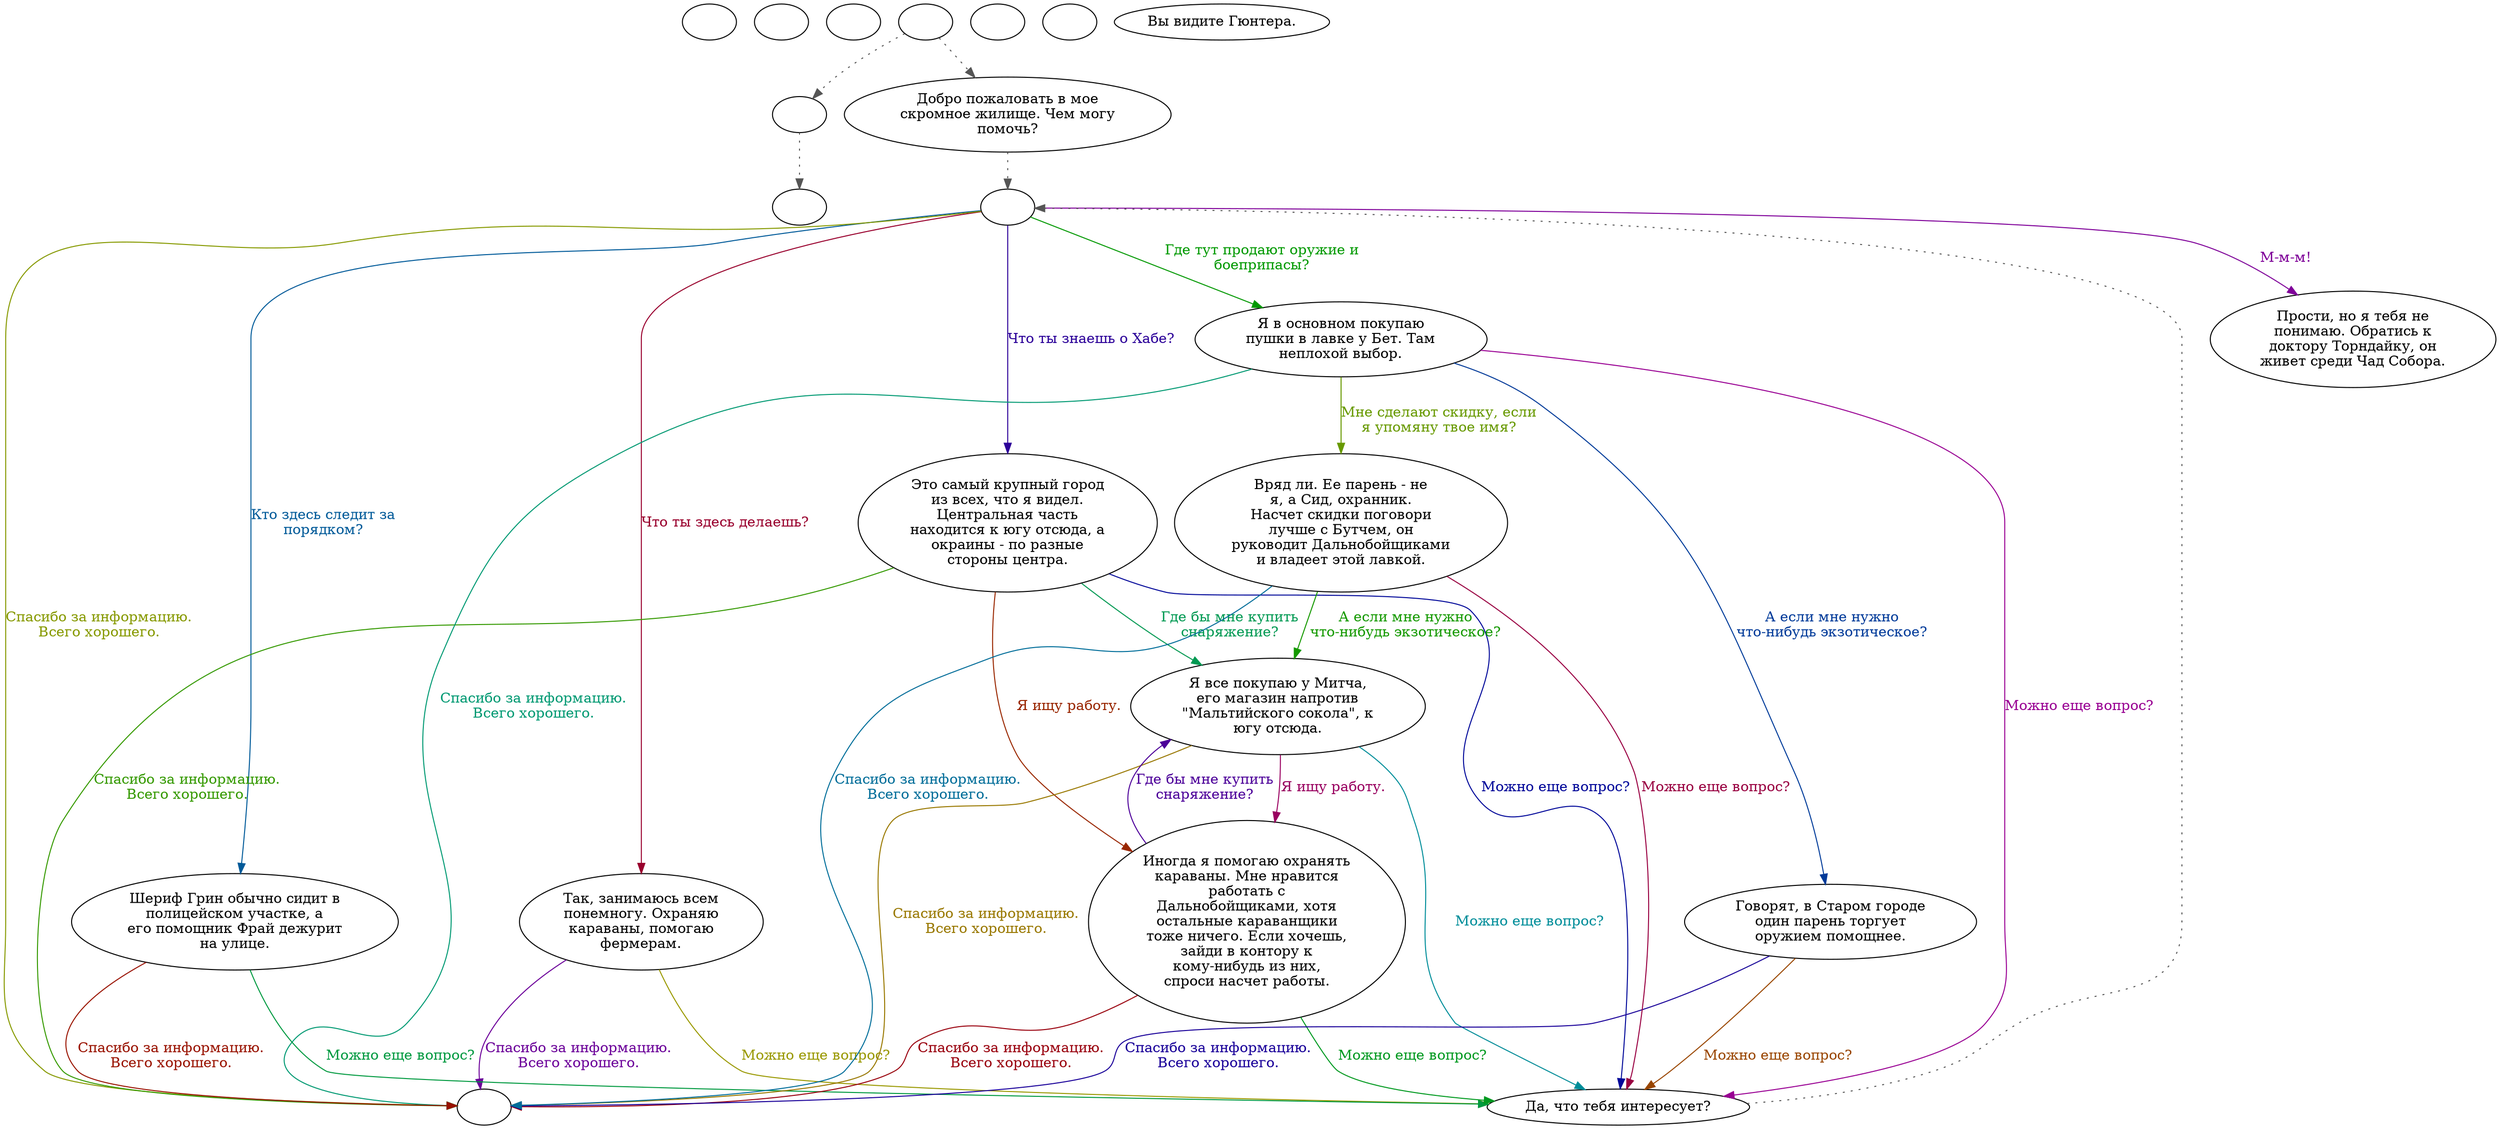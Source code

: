 digraph gunther {
  "start" [style=filled       fillcolor="#FFFFFF"       color="#000000"]
  "start" [label=""]
  "critter_p_proc" [style=filled       fillcolor="#FFFFFF"       color="#000000"]
  "critter_p_proc" [label=""]
  "pickup_p_proc" [style=filled       fillcolor="#FFFFFF"       color="#000000"]
  "pickup_p_proc" [label=""]
  "talk_p_proc" [style=filled       fillcolor="#FFFFFF"       color="#000000"]
  "talk_p_proc" -> "get_reaction" [style=dotted color="#555555"]
  "talk_p_proc" -> "Gunther00" [style=dotted color="#555555"]
  "talk_p_proc" [label=""]
  "destroy_p_proc" [style=filled       fillcolor="#FFFFFF"       color="#000000"]
  "destroy_p_proc" [label=""]
  "damage_p_proc" [style=filled       fillcolor="#FFFFFF"       color="#000000"]
  "damage_p_proc" [label=""]
  "look_at_p_proc" [style=filled       fillcolor="#FFFFFF"       color="#000000"]
  "look_at_p_proc" [label="Вы видите Гюнтера."]
  "Gunther00" [style=filled       fillcolor="#FFFFFF"       color="#000000"]
  "Gunther00" -> "Gunther01" [style=dotted color="#555555"]
  "Gunther00" [label="Добро пожаловать в мое\nскромное жилище. Чем могу\nпомочь?"]
  "Gunther01" [style=filled       fillcolor="#FFFFFF"       color="#000000"]
  "Gunther01" [label=""]
  "Gunther01" -> "Gunther03" [label="Что ты знаешь о Хабе?" color="#2C0099" fontcolor="#2C0099"]
  "Gunther01" -> "Gunther06" [label="Где тут продают оружие и\nбоеприпасы?" color="#009900" fontcolor="#009900"]
  "Gunther01" -> "Gunther09" [label="Что ты здесь делаешь?" color="#99002D" fontcolor="#99002D"]
  "Gunther01" -> "Gunther10" [label="Кто здесь следит за\nпорядком?" color="#005A99" fontcolor="#005A99"]
  "Gunther01" -> "GuntherEnd" [label="Спасибо за информацию.\nВсего хорошего." color="#869900" fontcolor="#869900"]
  "Gunther01" -> "Gunther11" [label="М-м-м!" color="#7F0099" fontcolor="#7F0099"]
  "Gunther02" [style=filled       fillcolor="#FFFFFF"       color="#000000"]
  "Gunther02" -> "Gunther01" [style=dotted color="#555555"]
  "Gunther02" [label="Да, что тебя интересует?"]
  "Gunther03" [style=filled       fillcolor="#FFFFFF"       color="#000000"]
  "Gunther03" [label="Это самый крупный город\nиз всех, что я видел.\nЦентральная часть\nнаходится к югу отсюда, а\nокраины - по разные\nстороны центра."]
  "Gunther03" -> "Gunther04" [label="Где бы мне купить\nснаряжение?" color="#009952" fontcolor="#009952"]
  "Gunther03" -> "Gunther05" [label="Я ищу работу." color="#992600" fontcolor="#992600"]
  "Gunther03" -> "Gunther02" [label="Можно еще вопрос?" color="#000799" fontcolor="#000799"]
  "Gunther03" -> "GuntherEnd" [label="Спасибо за информацию.\nВсего хорошего." color="#349900" fontcolor="#349900"]
  "Gunther04" [style=filled       fillcolor="#FFFFFF"       color="#000000"]
  "Gunther04" [label="Я все покупаю у Митча,\nего магазин напротив\n\"Мальтийского сокола\", к\nюгу отсюда."]
  "Gunther04" -> "Gunther05" [label="Я ищу работу." color="#990060" fontcolor="#990060"]
  "Gunther04" -> "Gunther02" [label="Можно еще вопрос?" color="#008D99" fontcolor="#008D99"]
  "Gunther04" -> "GuntherEnd" [label="Спасибо за информацию.\nВсего хорошего." color="#997800" fontcolor="#997800"]
  "Gunther05" [style=filled       fillcolor="#FFFFFF"       color="#000000"]
  "Gunther05" [label="Иногда я помогаю охранять\nкараваны. Мне нравится\nработать с\nДальнобойщиками, хотя\nостальные караванщики\nтоже ничего. Если хочешь,\nзайди в контору к\nкому-нибудь из них,\nспроси насчет работы."]
  "Gunther05" -> "Gunther04" [label="Где бы мне купить\nснаряжение?" color="#4C0099" fontcolor="#4C0099"]
  "Gunther05" -> "Gunther02" [label="Можно еще вопрос?" color="#00991F" fontcolor="#00991F"]
  "Gunther05" -> "GuntherEnd" [label="Спасибо за информацию.\nВсего хорошего." color="#99000D" fontcolor="#99000D"]
  "Gunther06" [style=filled       fillcolor="#FFFFFF"       color="#000000"]
  "Gunther06" [label="Я в основном покупаю\nпушки в лавке у Бет. Там\nнеплохой выбор."]
  "Gunther06" -> "Gunther07" [label="А если мне нужно\nчто-нибудь экзотическое?" color="#003A99" fontcolor="#003A99"]
  "Gunther06" -> "Gunther08" [label="Мне сделают скидку, если\nя упомяну твое имя?" color="#679900" fontcolor="#679900"]
  "Gunther06" -> "Gunther02" [label="Можно еще вопрос?" color="#990093" fontcolor="#990093"]
  "Gunther06" -> "GuntherEnd" [label="Спасибо за информацию.\nВсего хорошего." color="#009972" fontcolor="#009972"]
  "Gunther07" [style=filled       fillcolor="#FFFFFF"       color="#000000"]
  "Gunther07" [label="Говорят, в Старом городе\nодин парень торгует\nоружием помощнее."]
  "Gunther07" -> "Gunther02" [label="Можно еще вопрос?" color="#994500" fontcolor="#994500"]
  "Gunther07" -> "GuntherEnd" [label="Спасибо за информацию.\nВсего хорошего." color="#190099" fontcolor="#190099"]
  "Gunther08" [style=filled       fillcolor="#FFFFFF"       color="#000000"]
  "Gunther08" [label="Вряд ли. Ее парень - не\nя, а Сид, охранник.\nНасчет скидки поговори\nлучше с Бутчем, он\nруководит Дальнобойщиками\nи владеет этой лавкой."]
  "Gunther08" -> "Gunther04" [label="А если мне нужно\nчто-нибудь экзотическое?" color="#149900" fontcolor="#149900"]
  "Gunther08" -> "Gunther02" [label="Можно еще вопрос?" color="#990041" fontcolor="#990041"]
  "Gunther08" -> "GuntherEnd" [label="Спасибо за информацию.\nВсего хорошего." color="#006D99" fontcolor="#006D99"]
  "Gunther09" [style=filled       fillcolor="#FFFFFF"       color="#000000"]
  "Gunther09" [label="Так, занимаюсь всем\nпонемногу. Охраняю\nкараваны, помогаю\nфермерам."]
  "Gunther09" -> "Gunther02" [label="Можно еще вопрос?" color="#999800" fontcolor="#999800"]
  "Gunther09" -> "GuntherEnd" [label="Спасибо за информацию.\nВсего хорошего." color="#6B0099" fontcolor="#6B0099"]
  "Gunther10" [style=filled       fillcolor="#FFFFFF"       color="#000000"]
  "Gunther10" [label="Шериф Грин обычно сидит в\nполицейском участке, а\nего помощник Фрай дежурит\nна улице."]
  "Gunther10" -> "Gunther02" [label="Можно еще вопрос?" color="#00993F" fontcolor="#00993F"]
  "Gunther10" -> "GuntherEnd" [label="Спасибо за информацию.\nВсего хорошего." color="#991200" fontcolor="#991200"]
  "Gunther11" [style=filled       fillcolor="#FFFFFF"       color="#000000"]
  "Gunther11" [label="Прости, но я тебя не\nпонимаю. Обратись к\nдоктору Торндайку, он\nживет среди Чад Собора."]
  "GuntherEnd" [style=filled       fillcolor="#FFFFFF"       color="#000000"]
  "GuntherEnd" [label=""]
  "get_reaction" [style=filled       fillcolor="#FFFFFF"       color="#000000"]
  "get_reaction" -> "ReactToLevel" [style=dotted color="#555555"]
  "get_reaction" [label=""]
  "ReactToLevel" [style=filled       fillcolor="#FFFFFF"       color="#000000"]
  "ReactToLevel" [label=""]
}